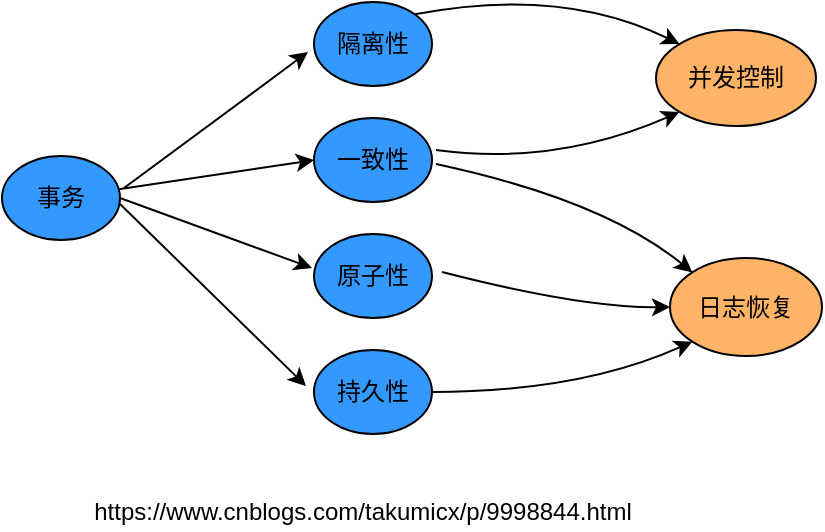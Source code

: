 <mxfile>
    <diagram id="GiaKUBYWjl3_sKobao7V" name="第 1 页">
        <mxGraphModel dx="545" dy="863" grid="0" gridSize="10" guides="1" tooltips="1" connect="1" arrows="1" fold="1" page="1" pageScale="1" pageWidth="827" pageHeight="1169" math="0" shadow="0">
            <root>
                <mxCell id="0"/>
                <mxCell id="1" parent="0"/>
                <mxCell id="CoTRIc73Gxl4vXs9UcBz-29" value="事务" style="ellipse;whiteSpace=wrap;html=1;fillColor=#3399FF;" parent="1" vertex="1">
                    <mxGeometry x="153" y="270" width="59" height="42" as="geometry"/>
                </mxCell>
                <mxCell id="CoTRIc73Gxl4vXs9UcBz-30" value="隔离性" style="ellipse;whiteSpace=wrap;html=1;fillColor=#3399FF;align=center;" parent="1" vertex="1">
                    <mxGeometry x="309" y="193" width="59" height="42" as="geometry"/>
                </mxCell>
                <mxCell id="CoTRIc73Gxl4vXs9UcBz-31" value="一致性" style="ellipse;whiteSpace=wrap;html=1;fillColor=#3399FF;align=center;" parent="1" vertex="1">
                    <mxGeometry x="309" y="251" width="59" height="42" as="geometry"/>
                </mxCell>
                <mxCell id="CoTRIc73Gxl4vXs9UcBz-32" value="原子性" style="ellipse;whiteSpace=wrap;html=1;fillColor=#3399FF;align=center;" parent="1" vertex="1">
                    <mxGeometry x="309" y="309" width="59" height="42" as="geometry"/>
                </mxCell>
                <mxCell id="CoTRIc73Gxl4vXs9UcBz-33" value="持久性" style="ellipse;whiteSpace=wrap;html=1;fillColor=#3399FF;align=center;" parent="1" vertex="1">
                    <mxGeometry x="309" y="367" width="59" height="42" as="geometry"/>
                </mxCell>
                <mxCell id="CoTRIc73Gxl4vXs9UcBz-34" value="并发控制" style="ellipse;whiteSpace=wrap;html=1;fillColor=#FFB366;" parent="1" vertex="1">
                    <mxGeometry x="480" y="207" width="80" height="48" as="geometry"/>
                </mxCell>
                <mxCell id="CoTRIc73Gxl4vXs9UcBz-35" value="日志恢复" style="ellipse;whiteSpace=wrap;html=1;fillColor=#FFB366;" parent="1" vertex="1">
                    <mxGeometry x="487" y="321" width="76" height="49" as="geometry"/>
                </mxCell>
                <mxCell id="CoTRIc73Gxl4vXs9UcBz-36" value="" style="curved=1;endArrow=classic;html=1;entryX=0;entryY=0;entryDx=0;entryDy=0;exitX=1;exitY=0;exitDx=0;exitDy=0;" parent="1" edge="1" target="CoTRIc73Gxl4vXs9UcBz-34" source="CoTRIc73Gxl4vXs9UcBz-30">
                    <mxGeometry width="50" height="50" relative="1" as="geometry">
                        <mxPoint x="370" y="214" as="sourcePoint"/>
                        <mxPoint x="493" y="234" as="targetPoint"/>
                        <Array as="points">
                            <mxPoint x="433" y="185"/>
                        </Array>
                    </mxGeometry>
                </mxCell>
                <mxCell id="CoTRIc73Gxl4vXs9UcBz-37" value="" style="curved=1;endArrow=classic;html=1;entryX=0;entryY=1;entryDx=0;entryDy=0;" parent="1" edge="1" target="CoTRIc73Gxl4vXs9UcBz-34">
                    <mxGeometry width="50" height="50" relative="1" as="geometry">
                        <mxPoint x="370" y="267" as="sourcePoint"/>
                        <mxPoint x="490" y="244" as="targetPoint"/>
                        <Array as="points">
                            <mxPoint x="430" y="275"/>
                        </Array>
                    </mxGeometry>
                </mxCell>
                <mxCell id="CoTRIc73Gxl4vXs9UcBz-38" value="" style="curved=1;endArrow=classic;html=1;entryX=0;entryY=0.5;entryDx=0;entryDy=0;" parent="1" target="CoTRIc73Gxl4vXs9UcBz-35" edge="1">
                    <mxGeometry width="50" height="50" relative="1" as="geometry">
                        <mxPoint x="373" y="328" as="sourcePoint"/>
                        <mxPoint x="503" y="299" as="targetPoint"/>
                        <Array as="points">
                            <mxPoint x="443" y="346"/>
                        </Array>
                    </mxGeometry>
                </mxCell>
                <mxCell id="CoTRIc73Gxl4vXs9UcBz-39" value="" style="curved=1;endArrow=classic;html=1;exitX=1;exitY=0.5;exitDx=0;exitDy=0;entryX=0;entryY=1;entryDx=0;entryDy=0;" parent="1" source="CoTRIc73Gxl4vXs9UcBz-33" target="CoTRIc73Gxl4vXs9UcBz-35" edge="1">
                    <mxGeometry width="50" height="50" relative="1" as="geometry">
                        <mxPoint x="430" y="425" as="sourcePoint"/>
                        <mxPoint x="480" y="375" as="targetPoint"/>
                        <Array as="points">
                            <mxPoint x="442" y="388"/>
                        </Array>
                    </mxGeometry>
                </mxCell>
                <mxCell id="CoTRIc73Gxl4vXs9UcBz-40" value="" style="curved=1;endArrow=classic;html=1;entryX=0;entryY=0;entryDx=0;entryDy=0;" parent="1" edge="1" target="CoTRIc73Gxl4vXs9UcBz-35">
                    <mxGeometry width="50" height="50" relative="1" as="geometry">
                        <mxPoint x="370" y="274" as="sourcePoint"/>
                        <mxPoint x="501" y="339" as="targetPoint"/>
                        <Array as="points">
                            <mxPoint x="454" y="292"/>
                        </Array>
                    </mxGeometry>
                </mxCell>
                <mxCell id="CoTRIc73Gxl4vXs9UcBz-41" value="" style="endArrow=classic;html=1;" parent="1" edge="1">
                    <mxGeometry width="50" height="50" relative="1" as="geometry">
                        <mxPoint x="214" y="286" as="sourcePoint"/>
                        <mxPoint x="306" y="218" as="targetPoint"/>
                    </mxGeometry>
                </mxCell>
                <mxCell id="CoTRIc73Gxl4vXs9UcBz-42" value="" style="endArrow=classic;html=1;" parent="1" source="CoTRIc73Gxl4vXs9UcBz-29" edge="1">
                    <mxGeometry width="50" height="50" relative="1" as="geometry">
                        <mxPoint x="259" y="322" as="sourcePoint"/>
                        <mxPoint x="309" y="272" as="targetPoint"/>
                    </mxGeometry>
                </mxCell>
                <mxCell id="CoTRIc73Gxl4vXs9UcBz-43" value="" style="endArrow=classic;html=1;exitX=1;exitY=0.5;exitDx=0;exitDy=0;" parent="1" source="CoTRIc73Gxl4vXs9UcBz-29" edge="1">
                    <mxGeometry width="50" height="50" relative="1" as="geometry">
                        <mxPoint x="258" y="353" as="sourcePoint"/>
                        <mxPoint x="308" y="326" as="targetPoint"/>
                    </mxGeometry>
                </mxCell>
                <mxCell id="CoTRIc73Gxl4vXs9UcBz-44" value="" style="endArrow=classic;html=1;" parent="1" edge="1">
                    <mxGeometry width="50" height="50" relative="1" as="geometry">
                        <mxPoint x="212" y="294" as="sourcePoint"/>
                        <mxPoint x="305" y="385" as="targetPoint"/>
                    </mxGeometry>
                </mxCell>
                <mxCell id="CoTRIc73Gxl4vXs9UcBz-45" value="https://www.cnblogs.com/takumicx/p/9998844.html" style="text;html=1;align=center;verticalAlign=middle;resizable=0;points=[];autosize=1;" parent="1" vertex="1">
                    <mxGeometry x="193" y="439" width="279" height="18" as="geometry"/>
                </mxCell>
            </root>
        </mxGraphModel>
    </diagram>
</mxfile>